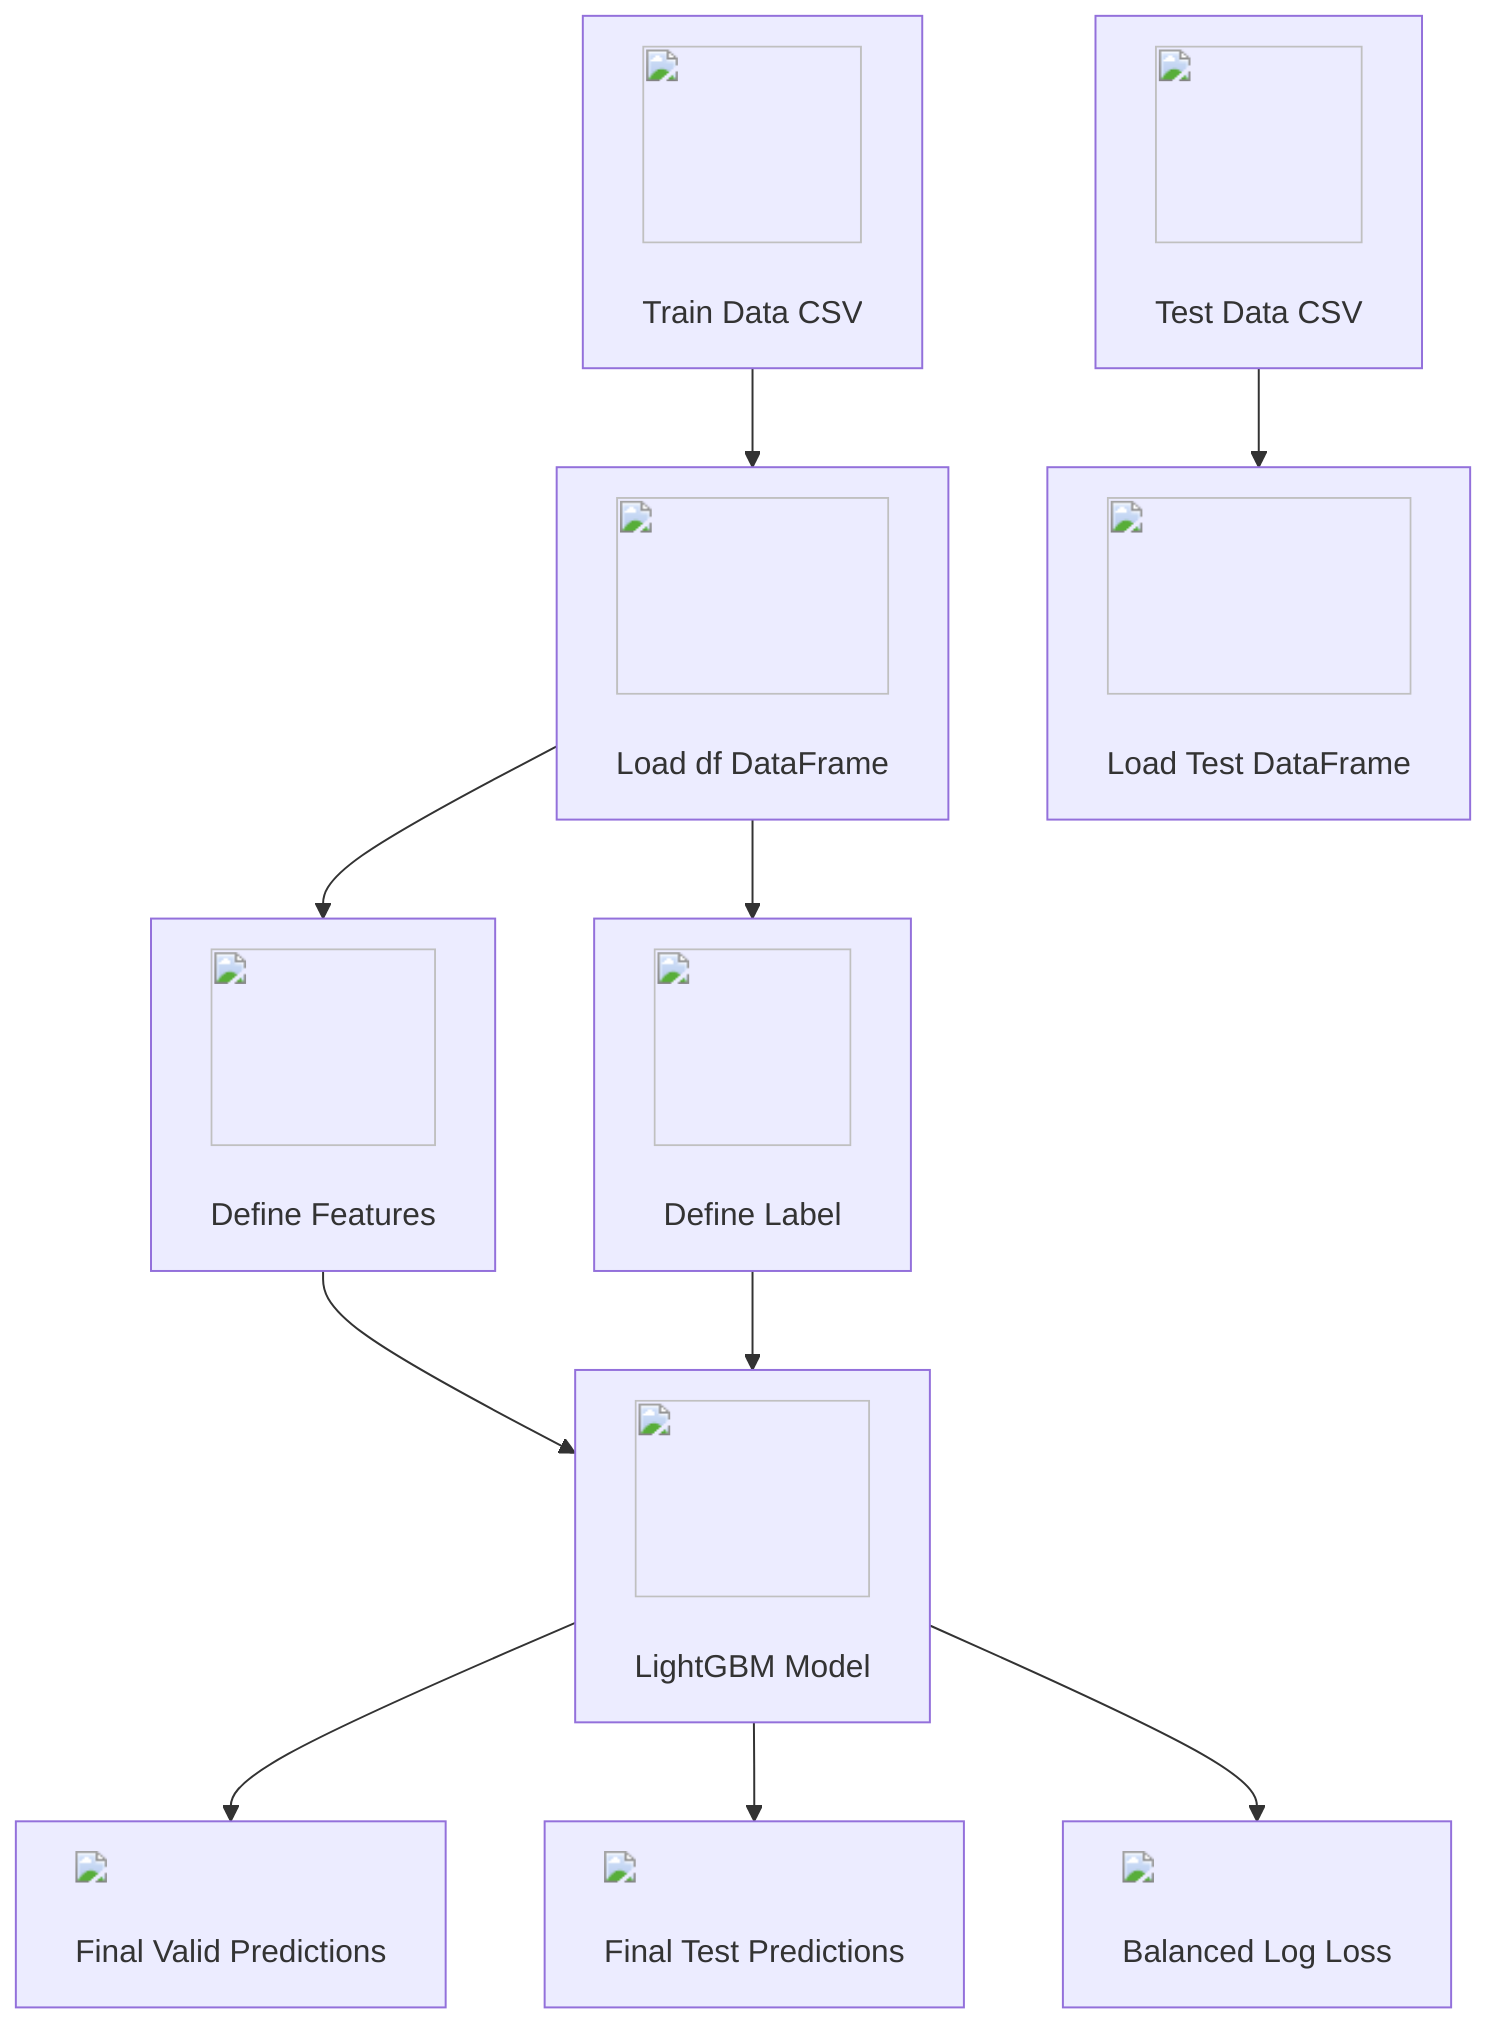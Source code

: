 flowchart TD
    A[<img src='icons/file.svg' width=100 height=100/> <br/> Train Data CSV] --> B[<img src='icons/table.svg' width=100 height=100/> <br/> Load df DataFrame]
    C[<img src='icons/file.svg' width=100 height=100/> <br/> Test Data CSV] --> D[<img src='icons/table.svg' width=100 height=100/> <br/> Load Test DataFrame]
    B --> E[<img src='icons/column_split.svg' width=100 height=100/> <br/> Define Features]
    B --> F[<img src='icons/column_split.svg' width=100 height=100/> <br/> Define Label]
    E --> G[<img src='icons/brain.svg' width=100 height=100/> <br/> LightGBM Model]
    F --> G
    G --> H[<img src='dummy_plots/barplot_template.svg'/> <br/> Final Valid Predictions]
    G --> I[<img src='dummy_plots/barplot_template.svg'/> <br/> Final Test Predictions]
    G --> J[<img src='dummy_plots/barplot_template.svg'/> <br/> Balanced Log Loss]